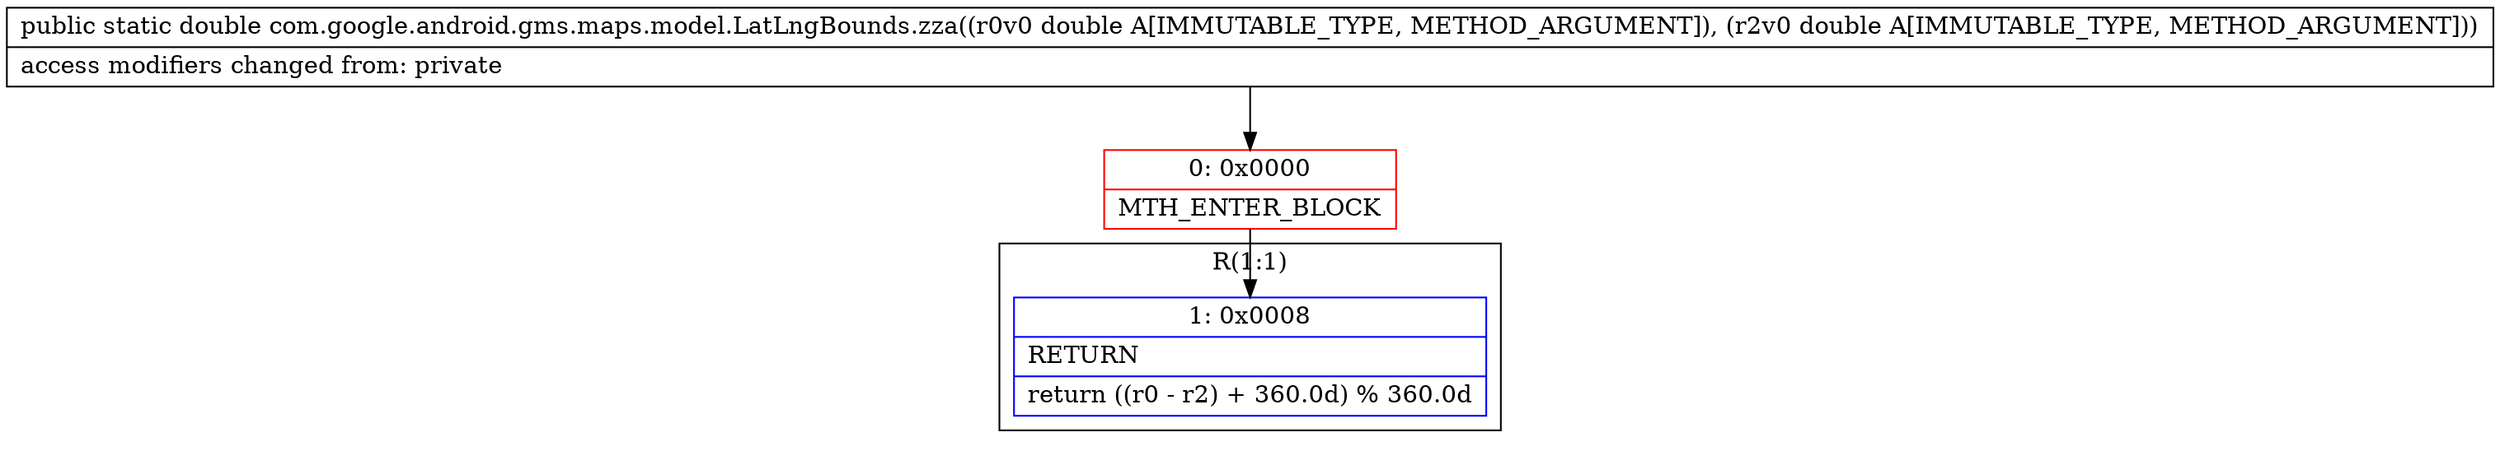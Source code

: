 digraph "CFG forcom.google.android.gms.maps.model.LatLngBounds.zza(DD)D" {
subgraph cluster_Region_436636892 {
label = "R(1:1)";
node [shape=record,color=blue];
Node_1 [shape=record,label="{1\:\ 0x0008|RETURN\l|return ((r0 \- r2) + 360.0d) % 360.0d\l}"];
}
Node_0 [shape=record,color=red,label="{0\:\ 0x0000|MTH_ENTER_BLOCK\l}"];
MethodNode[shape=record,label="{public static double com.google.android.gms.maps.model.LatLngBounds.zza((r0v0 double A[IMMUTABLE_TYPE, METHOD_ARGUMENT]), (r2v0 double A[IMMUTABLE_TYPE, METHOD_ARGUMENT]))  | access modifiers changed from: private\l}"];
MethodNode -> Node_0;
Node_0 -> Node_1;
}

